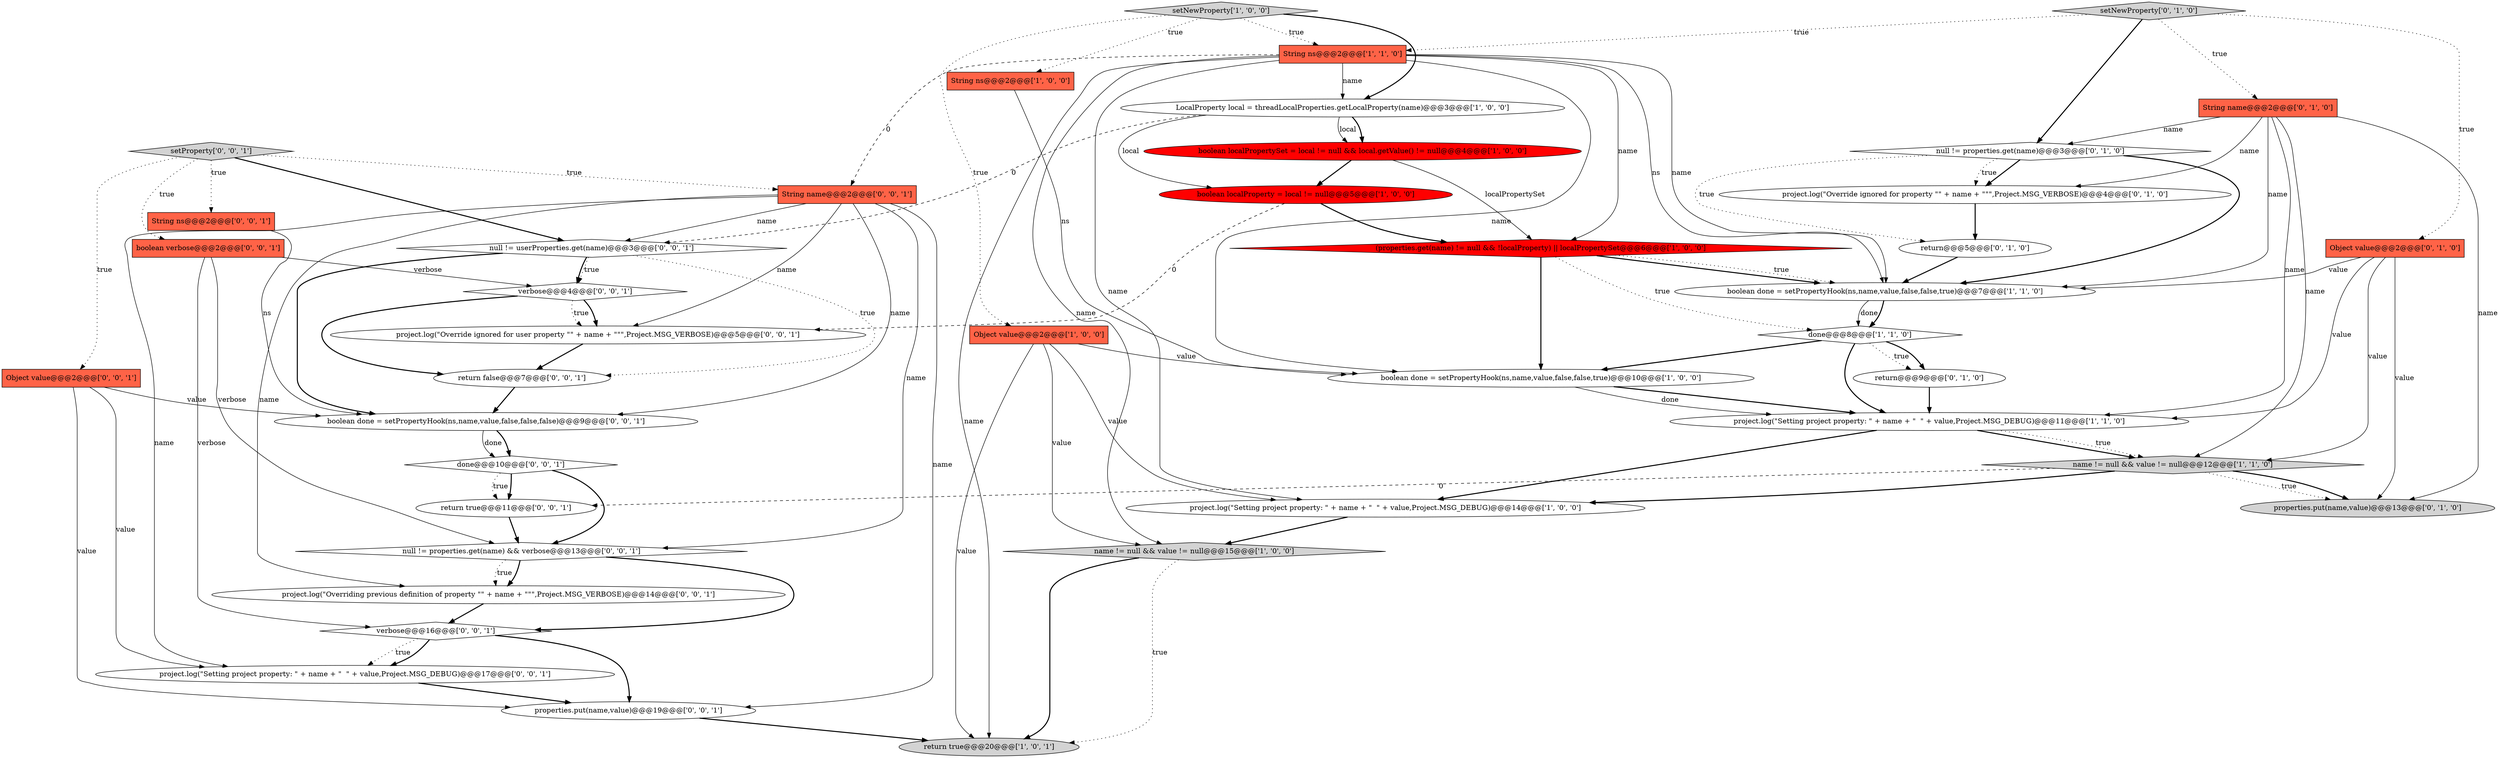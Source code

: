 digraph {
28 [style = filled, label = "boolean done = setPropertyHook(ns,name,value,false,false,false)@@@9@@@['0', '0', '1']", fillcolor = white, shape = ellipse image = "AAA0AAABBB3BBB"];
35 [style = filled, label = "properties.put(name,value)@@@19@@@['0', '0', '1']", fillcolor = white, shape = ellipse image = "AAA0AAABBB3BBB"];
22 [style = filled, label = "properties.put(name,value)@@@13@@@['0', '1', '0']", fillcolor = lightgray, shape = ellipse image = "AAA0AAABBB2BBB"];
12 [style = filled, label = "String ns@@@2@@@['1', '1', '0']", fillcolor = tomato, shape = box image = "AAA0AAABBB1BBB"];
10 [style = filled, label = "Object value@@@2@@@['1', '0', '0']", fillcolor = tomato, shape = box image = "AAA0AAABBB1BBB"];
31 [style = filled, label = "setProperty['0', '0', '1']", fillcolor = lightgray, shape = diamond image = "AAA0AAABBB3BBB"];
18 [style = filled, label = "return@@@5@@@['0', '1', '0']", fillcolor = white, shape = ellipse image = "AAA0AAABBB2BBB"];
26 [style = filled, label = "String ns@@@2@@@['0', '0', '1']", fillcolor = tomato, shape = box image = "AAA0AAABBB3BBB"];
34 [style = filled, label = "project.log(\"Setting project property: \" + name + \"  \" + value,Project.MSG_DEBUG)@@@17@@@['0', '0', '1']", fillcolor = white, shape = ellipse image = "AAA0AAABBB3BBB"];
19 [style = filled, label = "Object value@@@2@@@['0', '1', '0']", fillcolor = tomato, shape = box image = "AAA0AAABBB2BBB"];
14 [style = filled, label = "boolean localProperty = local != null@@@5@@@['1', '0', '0']", fillcolor = red, shape = ellipse image = "AAA1AAABBB1BBB"];
25 [style = filled, label = "project.log(\"Overriding previous definition of property \"\" + name + \"\"\",Project.MSG_VERBOSE)@@@14@@@['0', '0', '1']", fillcolor = white, shape = ellipse image = "AAA0AAABBB3BBB"];
36 [style = filled, label = "Object value@@@2@@@['0', '0', '1']", fillcolor = tomato, shape = box image = "AAA0AAABBB3BBB"];
13 [style = filled, label = "return true@@@20@@@['1', '0', '1']", fillcolor = lightgray, shape = ellipse image = "AAA0AAABBB1BBB"];
37 [style = filled, label = "verbose@@@16@@@['0', '0', '1']", fillcolor = white, shape = diamond image = "AAA0AAABBB3BBB"];
32 [style = filled, label = "return false@@@7@@@['0', '0', '1']", fillcolor = white, shape = ellipse image = "AAA0AAABBB3BBB"];
38 [style = filled, label = "done@@@10@@@['0', '0', '1']", fillcolor = white, shape = diamond image = "AAA0AAABBB3BBB"];
15 [style = filled, label = "project.log(\"Setting project property: \" + name + \"  \" + value,Project.MSG_DEBUG)@@@14@@@['1', '0', '0']", fillcolor = white, shape = ellipse image = "AAA0AAABBB1BBB"];
4 [style = filled, label = "name != null && value != null@@@12@@@['1', '1', '0']", fillcolor = lightgray, shape = diamond image = "AAA0AAABBB1BBB"];
27 [style = filled, label = "null != properties.get(name) && verbose@@@13@@@['0', '0', '1']", fillcolor = white, shape = diamond image = "AAA0AAABBB3BBB"];
8 [style = filled, label = "boolean localPropertySet = local != null && local.getValue() != null@@@4@@@['1', '0', '0']", fillcolor = red, shape = ellipse image = "AAA1AAABBB1BBB"];
2 [style = filled, label = "name != null && value != null@@@15@@@['1', '0', '0']", fillcolor = lightgray, shape = diamond image = "AAA0AAABBB1BBB"];
9 [style = filled, label = "boolean done = setPropertyHook(ns,name,value,false,false,true)@@@7@@@['1', '1', '0']", fillcolor = white, shape = ellipse image = "AAA0AAABBB1BBB"];
23 [style = filled, label = "project.log(\"Override ignored for property \"\" + name + \"\"\",Project.MSG_VERBOSE)@@@4@@@['0', '1', '0']", fillcolor = white, shape = ellipse image = "AAA0AAABBB2BBB"];
39 [style = filled, label = "project.log(\"Override ignored for user property \"\" + name + \"\"\",Project.MSG_VERBOSE)@@@5@@@['0', '0', '1']", fillcolor = white, shape = ellipse image = "AAA0AAABBB3BBB"];
1 [style = filled, label = "LocalProperty local = threadLocalProperties.getLocalProperty(name)@@@3@@@['1', '0', '0']", fillcolor = white, shape = ellipse image = "AAA0AAABBB1BBB"];
3 [style = filled, label = "String ns@@@2@@@['1', '0', '0']", fillcolor = tomato, shape = box image = "AAA0AAABBB1BBB"];
16 [style = filled, label = "setNewProperty['0', '1', '0']", fillcolor = lightgray, shape = diamond image = "AAA0AAABBB2BBB"];
20 [style = filled, label = "null != properties.get(name)@@@3@@@['0', '1', '0']", fillcolor = white, shape = diamond image = "AAA0AAABBB2BBB"];
5 [style = filled, label = "(properties.get(name) != null && !localProperty) || localPropertySet@@@6@@@['1', '0', '0']", fillcolor = red, shape = diamond image = "AAA1AAABBB1BBB"];
21 [style = filled, label = "return@@@9@@@['0', '1', '0']", fillcolor = white, shape = ellipse image = "AAA0AAABBB2BBB"];
33 [style = filled, label = "boolean verbose@@@2@@@['0', '0', '1']", fillcolor = tomato, shape = box image = "AAA0AAABBB3BBB"];
24 [style = filled, label = "verbose@@@4@@@['0', '0', '1']", fillcolor = white, shape = diamond image = "AAA0AAABBB3BBB"];
30 [style = filled, label = "return true@@@11@@@['0', '0', '1']", fillcolor = white, shape = ellipse image = "AAA0AAABBB3BBB"];
17 [style = filled, label = "String name@@@2@@@['0', '1', '0']", fillcolor = tomato, shape = box image = "AAA0AAABBB2BBB"];
7 [style = filled, label = "project.log(\"Setting project property: \" + name + \"  \" + value,Project.MSG_DEBUG)@@@11@@@['1', '1', '0']", fillcolor = white, shape = ellipse image = "AAA0AAABBB1BBB"];
6 [style = filled, label = "setNewProperty['1', '0', '0']", fillcolor = lightgray, shape = diamond image = "AAA0AAABBB1BBB"];
0 [style = filled, label = "done@@@8@@@['1', '1', '0']", fillcolor = white, shape = diamond image = "AAA0AAABBB1BBB"];
29 [style = filled, label = "null != userProperties.get(name)@@@3@@@['0', '0', '1']", fillcolor = white, shape = diamond image = "AAA0AAABBB3BBB"];
11 [style = filled, label = "boolean done = setPropertyHook(ns,name,value,false,false,true)@@@10@@@['1', '0', '0']", fillcolor = white, shape = ellipse image = "AAA0AAABBB1BBB"];
40 [style = filled, label = "String name@@@2@@@['0', '0', '1']", fillcolor = tomato, shape = box image = "AAA0AAABBB3BBB"];
19->7 [style = solid, label="value"];
33->24 [style = solid, label="verbose"];
17->7 [style = solid, label="name"];
5->9 [style = bold, label=""];
20->9 [style = bold, label=""];
16->17 [style = dotted, label="true"];
28->38 [style = bold, label=""];
24->32 [style = bold, label=""];
12->2 [style = solid, label="name"];
4->15 [style = bold, label=""];
24->39 [style = bold, label=""];
4->30 [style = dashed, label="0"];
10->13 [style = solid, label="value"];
40->35 [style = solid, label="name"];
17->22 [style = solid, label="name"];
33->27 [style = solid, label="verbose"];
38->30 [style = bold, label=""];
0->21 [style = dotted, label="true"];
36->28 [style = solid, label="value"];
20->18 [style = dotted, label="true"];
5->9 [style = dotted, label="true"];
11->7 [style = solid, label="done"];
6->3 [style = dotted, label="true"];
33->37 [style = solid, label="verbose"];
27->25 [style = bold, label=""];
40->27 [style = solid, label="name"];
27->25 [style = dotted, label="true"];
31->40 [style = dotted, label="true"];
17->9 [style = solid, label="name"];
30->27 [style = bold, label=""];
31->29 [style = bold, label=""];
2->13 [style = dotted, label="true"];
17->4 [style = solid, label="name"];
8->5 [style = solid, label="localPropertySet"];
0->21 [style = bold, label=""];
1->14 [style = solid, label="local"];
31->33 [style = dotted, label="true"];
12->15 [style = solid, label="name"];
12->9 [style = solid, label="name"];
0->7 [style = bold, label=""];
28->38 [style = solid, label="done"];
19->22 [style = solid, label="value"];
10->15 [style = solid, label="value"];
20->23 [style = bold, label=""];
40->34 [style = solid, label="name"];
25->37 [style = bold, label=""];
4->22 [style = dotted, label="true"];
18->9 [style = bold, label=""];
21->7 [style = bold, label=""];
5->11 [style = bold, label=""];
6->12 [style = dotted, label="true"];
34->35 [style = bold, label=""];
17->23 [style = solid, label="name"];
16->20 [style = bold, label=""];
4->22 [style = bold, label=""];
29->32 [style = dotted, label="true"];
36->35 [style = solid, label="value"];
40->25 [style = solid, label="name"];
1->8 [style = bold, label=""];
24->39 [style = dotted, label="true"];
9->0 [style = solid, label="done"];
40->29 [style = solid, label="name"];
14->39 [style = dashed, label="0"];
8->14 [style = bold, label=""];
19->9 [style = solid, label="value"];
0->11 [style = bold, label=""];
38->27 [style = bold, label=""];
5->0 [style = dotted, label="true"];
7->4 [style = bold, label=""];
12->13 [style = solid, label="name"];
12->11 [style = solid, label="name"];
40->39 [style = solid, label="name"];
38->30 [style = dotted, label="true"];
6->10 [style = dotted, label="true"];
6->1 [style = bold, label=""];
19->4 [style = solid, label="value"];
27->37 [style = bold, label=""];
26->28 [style = solid, label="ns"];
1->8 [style = solid, label="local"];
39->32 [style = bold, label=""];
20->23 [style = dotted, label="true"];
7->15 [style = bold, label=""];
37->34 [style = dotted, label="true"];
37->35 [style = bold, label=""];
29->24 [style = dotted, label="true"];
23->18 [style = bold, label=""];
10->2 [style = solid, label="value"];
14->5 [style = bold, label=""];
3->11 [style = solid, label="ns"];
16->19 [style = dotted, label="true"];
15->2 [style = bold, label=""];
16->12 [style = dotted, label="true"];
9->0 [style = bold, label=""];
12->1 [style = solid, label="name"];
1->29 [style = dashed, label="0"];
10->11 [style = solid, label="value"];
2->13 [style = bold, label=""];
29->28 [style = bold, label=""];
12->5 [style = solid, label="name"];
36->34 [style = solid, label="value"];
17->20 [style = solid, label="name"];
31->26 [style = dotted, label="true"];
12->40 [style = dashed, label="0"];
40->28 [style = solid, label="name"];
37->34 [style = bold, label=""];
7->4 [style = dotted, label="true"];
12->9 [style = solid, label="ns"];
35->13 [style = bold, label=""];
29->24 [style = bold, label=""];
32->28 [style = bold, label=""];
31->36 [style = dotted, label="true"];
11->7 [style = bold, label=""];
}
